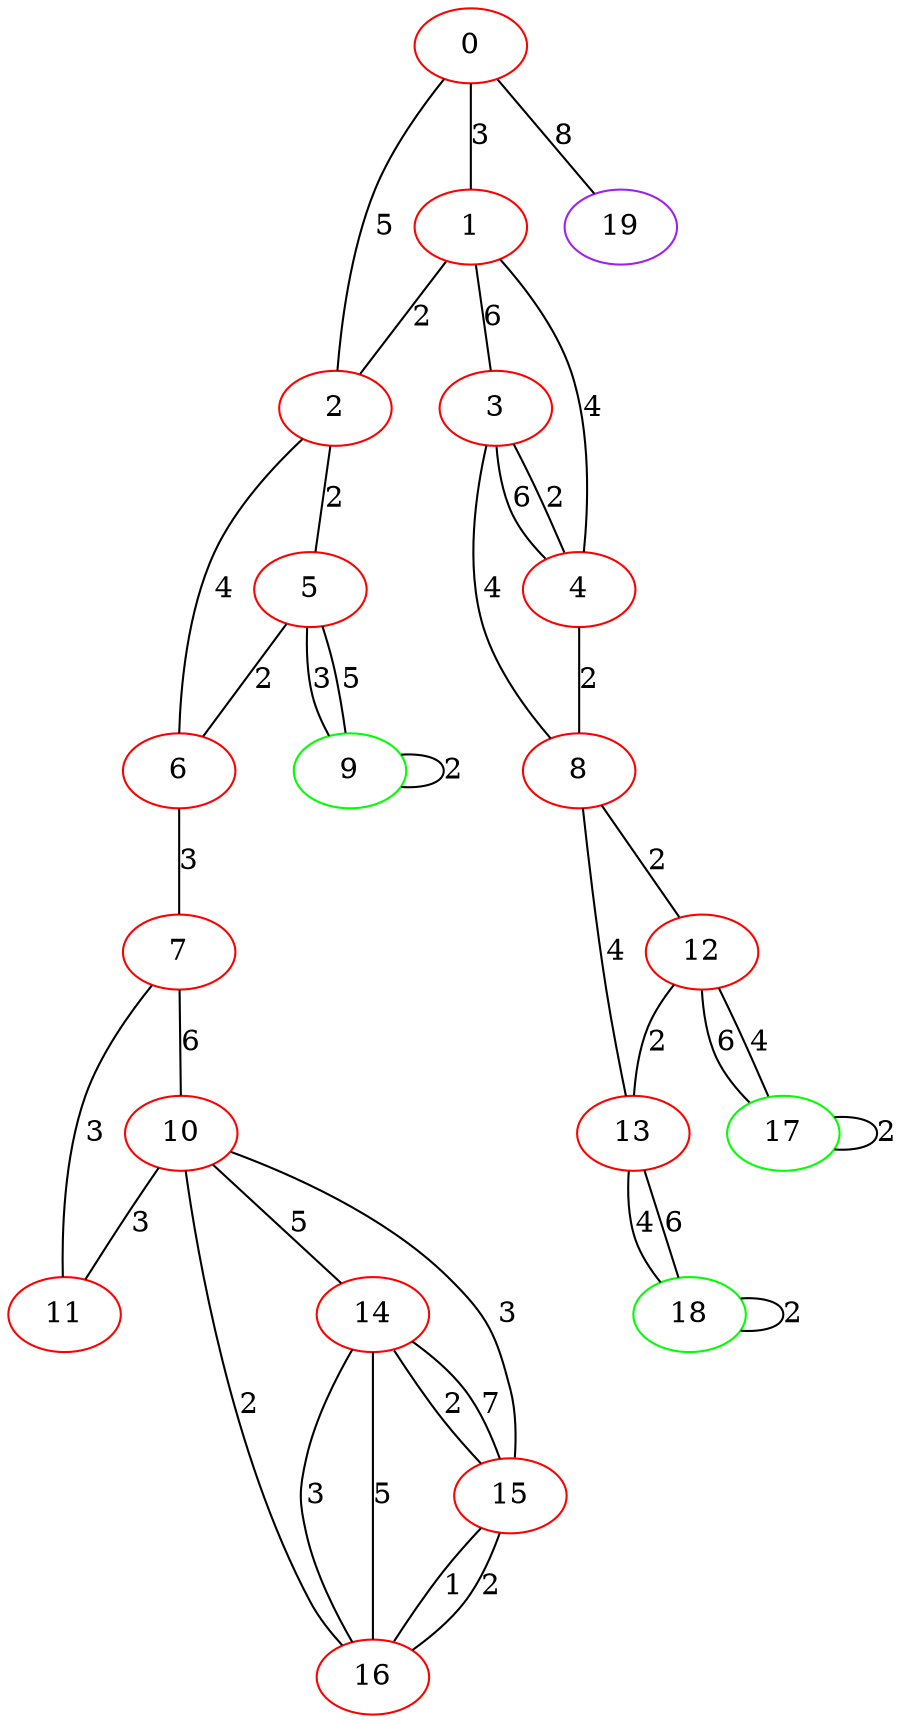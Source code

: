 graph "" {
0 [color=red, weight=1];
1 [color=red, weight=1];
2 [color=red, weight=1];
3 [color=red, weight=1];
4 [color=red, weight=1];
5 [color=red, weight=1];
6 [color=red, weight=1];
7 [color=red, weight=1];
8 [color=red, weight=1];
9 [color=green, weight=2];
10 [color=red, weight=1];
11 [color=red, weight=1];
12 [color=red, weight=1];
13 [color=red, weight=1];
14 [color=red, weight=1];
15 [color=red, weight=1];
16 [color=red, weight=1];
17 [color=green, weight=2];
18 [color=green, weight=2];
19 [color=purple, weight=4];
0 -- 1  [key=0, label=3];
0 -- 2  [key=0, label=5];
0 -- 19  [key=0, label=8];
1 -- 2  [key=0, label=2];
1 -- 3  [key=0, label=6];
1 -- 4  [key=0, label=4];
2 -- 5  [key=0, label=2];
2 -- 6  [key=0, label=4];
3 -- 8  [key=0, label=4];
3 -- 4  [key=0, label=6];
3 -- 4  [key=1, label=2];
4 -- 8  [key=0, label=2];
5 -- 9  [key=0, label=3];
5 -- 9  [key=1, label=5];
5 -- 6  [key=0, label=2];
6 -- 7  [key=0, label=3];
7 -- 10  [key=0, label=6];
7 -- 11  [key=0, label=3];
8 -- 12  [key=0, label=2];
8 -- 13  [key=0, label=4];
9 -- 9  [key=0, label=2];
10 -- 16  [key=0, label=2];
10 -- 11  [key=0, label=3];
10 -- 14  [key=0, label=5];
10 -- 15  [key=0, label=3];
12 -- 17  [key=0, label=6];
12 -- 17  [key=1, label=4];
12 -- 13  [key=0, label=2];
13 -- 18  [key=0, label=4];
13 -- 18  [key=1, label=6];
14 -- 16  [key=0, label=3];
14 -- 16  [key=1, label=5];
14 -- 15  [key=0, label=2];
14 -- 15  [key=1, label=7];
15 -- 16  [key=0, label=1];
15 -- 16  [key=1, label=2];
17 -- 17  [key=0, label=2];
18 -- 18  [key=0, label=2];
}
